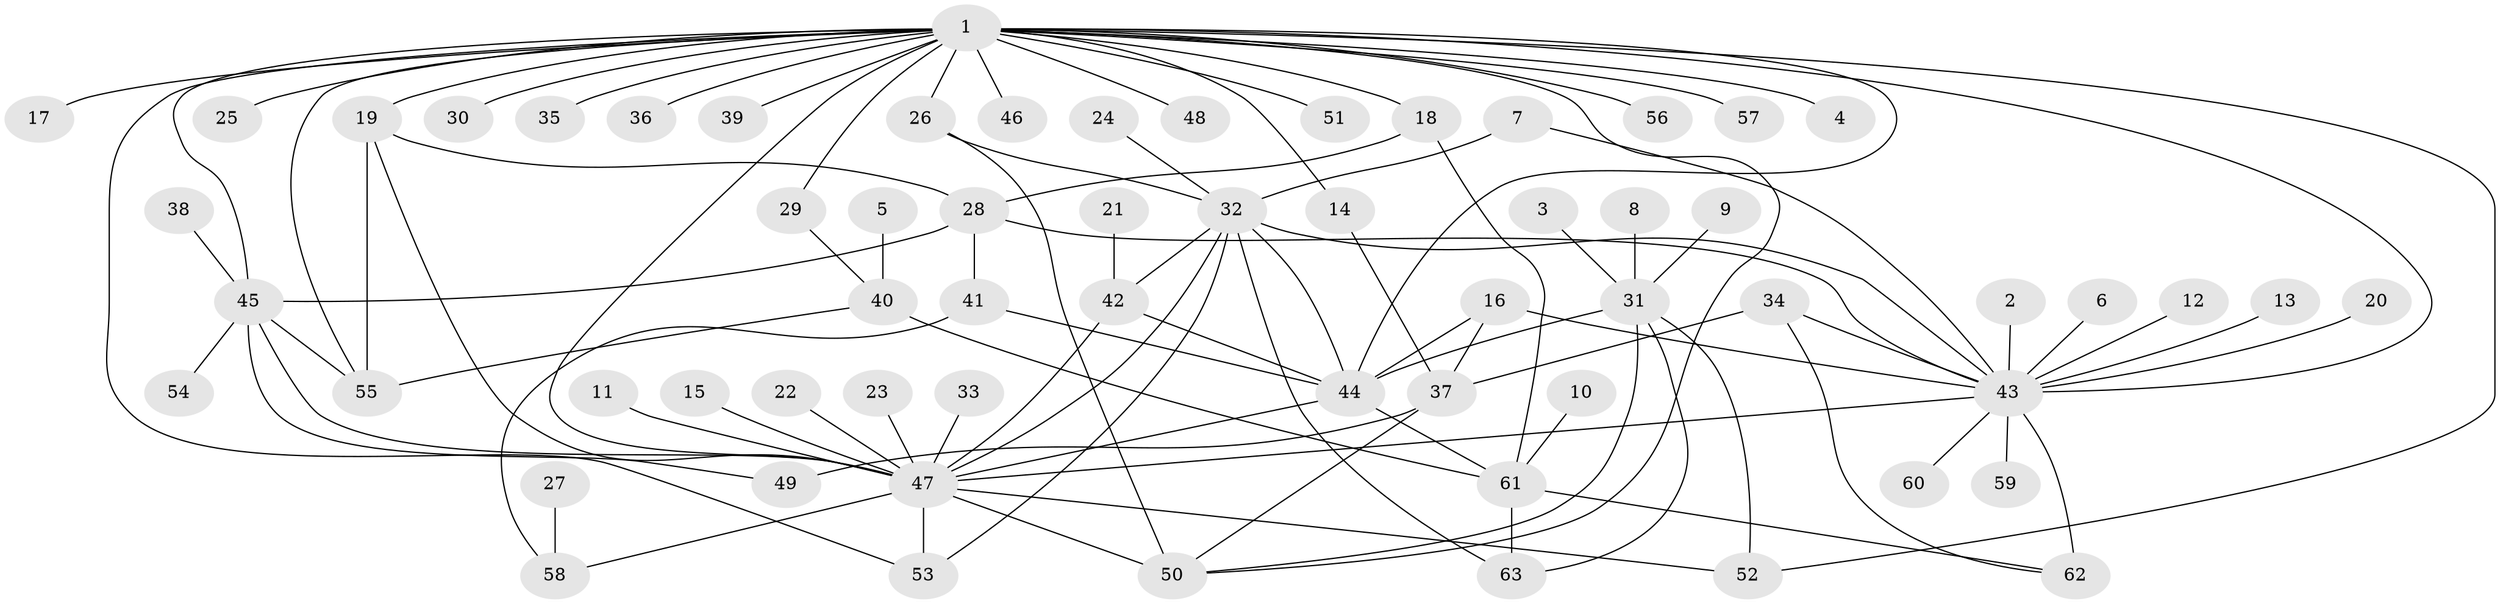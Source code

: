 // original degree distribution, {32: 0.008, 3: 0.08, 1: 0.456, 4: 0.056, 18: 0.008, 2: 0.248, 6: 0.032, 19: 0.008, 5: 0.072, 10: 0.016, 8: 0.008, 9: 0.008}
// Generated by graph-tools (version 1.1) at 2025/26/03/09/25 03:26:07]
// undirected, 63 vertices, 98 edges
graph export_dot {
graph [start="1"]
  node [color=gray90,style=filled];
  1;
  2;
  3;
  4;
  5;
  6;
  7;
  8;
  9;
  10;
  11;
  12;
  13;
  14;
  15;
  16;
  17;
  18;
  19;
  20;
  21;
  22;
  23;
  24;
  25;
  26;
  27;
  28;
  29;
  30;
  31;
  32;
  33;
  34;
  35;
  36;
  37;
  38;
  39;
  40;
  41;
  42;
  43;
  44;
  45;
  46;
  47;
  48;
  49;
  50;
  51;
  52;
  53;
  54;
  55;
  56;
  57;
  58;
  59;
  60;
  61;
  62;
  63;
  1 -- 4 [weight=1.0];
  1 -- 14 [weight=1.0];
  1 -- 17 [weight=1.0];
  1 -- 18 [weight=1.0];
  1 -- 19 [weight=1.0];
  1 -- 25 [weight=1.0];
  1 -- 26 [weight=1.0];
  1 -- 29 [weight=1.0];
  1 -- 30 [weight=1.0];
  1 -- 35 [weight=1.0];
  1 -- 36 [weight=1.0];
  1 -- 39 [weight=1.0];
  1 -- 43 [weight=1.0];
  1 -- 44 [weight=2.0];
  1 -- 45 [weight=1.0];
  1 -- 46 [weight=1.0];
  1 -- 47 [weight=2.0];
  1 -- 48 [weight=1.0];
  1 -- 50 [weight=1.0];
  1 -- 51 [weight=1.0];
  1 -- 52 [weight=1.0];
  1 -- 53 [weight=1.0];
  1 -- 55 [weight=1.0];
  1 -- 56 [weight=2.0];
  1 -- 57 [weight=1.0];
  2 -- 43 [weight=1.0];
  3 -- 31 [weight=1.0];
  5 -- 40 [weight=2.0];
  6 -- 43 [weight=1.0];
  7 -- 32 [weight=1.0];
  7 -- 43 [weight=1.0];
  8 -- 31 [weight=1.0];
  9 -- 31 [weight=1.0];
  10 -- 61 [weight=1.0];
  11 -- 47 [weight=1.0];
  12 -- 43 [weight=1.0];
  13 -- 43 [weight=1.0];
  14 -- 37 [weight=1.0];
  15 -- 47 [weight=1.0];
  16 -- 37 [weight=1.0];
  16 -- 43 [weight=1.0];
  16 -- 44 [weight=1.0];
  18 -- 28 [weight=1.0];
  18 -- 61 [weight=1.0];
  19 -- 28 [weight=1.0];
  19 -- 47 [weight=1.0];
  19 -- 55 [weight=2.0];
  20 -- 43 [weight=1.0];
  21 -- 42 [weight=1.0];
  22 -- 47 [weight=1.0];
  23 -- 47 [weight=1.0];
  24 -- 32 [weight=1.0];
  26 -- 32 [weight=1.0];
  26 -- 50 [weight=1.0];
  27 -- 58 [weight=1.0];
  28 -- 41 [weight=1.0];
  28 -- 43 [weight=1.0];
  28 -- 45 [weight=1.0];
  29 -- 40 [weight=1.0];
  31 -- 44 [weight=2.0];
  31 -- 50 [weight=1.0];
  31 -- 52 [weight=1.0];
  31 -- 63 [weight=1.0];
  32 -- 42 [weight=1.0];
  32 -- 43 [weight=1.0];
  32 -- 44 [weight=1.0];
  32 -- 47 [weight=1.0];
  32 -- 53 [weight=1.0];
  32 -- 63 [weight=1.0];
  33 -- 47 [weight=1.0];
  34 -- 37 [weight=1.0];
  34 -- 43 [weight=1.0];
  34 -- 62 [weight=1.0];
  37 -- 49 [weight=1.0];
  37 -- 50 [weight=1.0];
  38 -- 45 [weight=1.0];
  40 -- 55 [weight=1.0];
  40 -- 61 [weight=1.0];
  41 -- 44 [weight=1.0];
  41 -- 58 [weight=1.0];
  42 -- 44 [weight=1.0];
  42 -- 47 [weight=1.0];
  43 -- 47 [weight=2.0];
  43 -- 59 [weight=1.0];
  43 -- 60 [weight=1.0];
  43 -- 62 [weight=3.0];
  44 -- 47 [weight=1.0];
  44 -- 61 [weight=1.0];
  45 -- 47 [weight=1.0];
  45 -- 49 [weight=1.0];
  45 -- 54 [weight=1.0];
  45 -- 55 [weight=1.0];
  47 -- 50 [weight=2.0];
  47 -- 52 [weight=1.0];
  47 -- 53 [weight=1.0];
  47 -- 58 [weight=1.0];
  61 -- 62 [weight=1.0];
  61 -- 63 [weight=1.0];
}
